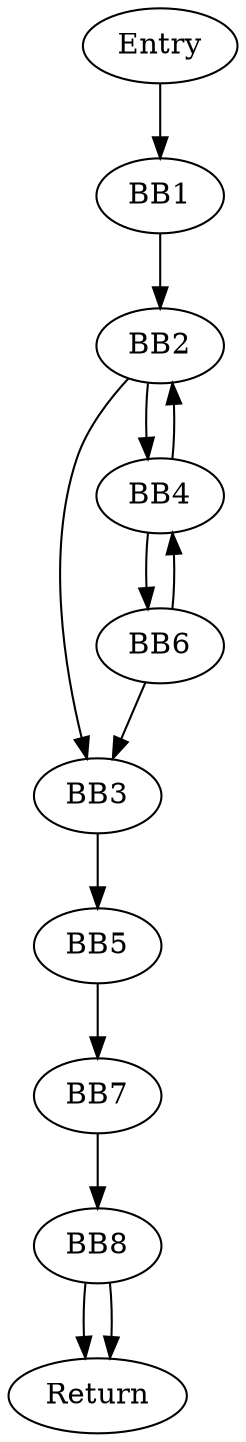 digraph CFG {
    rankdir=TB;

    // Define nodes
    node1 [label="Entry"];
    node2 [label="BB1"];
    node3 [label="BB2"];
    node4 [label="BB3"];
    node5 [label="BB4"];
    node6 [label="BB5"];
    node7 [label="BB6"];
    node8 [label="BB7"];
    node9 [label="BB8"];
    node10 [label="Return"];

    // Define edges
    node1 -> node2;   // Entry to BB1
    node2 -> node3;   // BB1 to BB2
    node3 -> node4;   // BB2 to BB3 (true branch)
    node3 -> node5;   // BB2 to BB6 (false branch)
    node4 -> node6;   // BB3 to BB4
    node5 -> node7;   // BB5 to BB6 (loop back)
    node6 -> node8;   // BB4 to BB7
    node7 -> node4;   // BB6 back to BB3 (loop)
    node8 -> node9;   // BB7 to BB8
    node9 -> node10;  // BB8 to Return
    node7 -> node5;   // BB6 to BB5 (loop condition)
    node5 -> node3;   // BB5 to BB2 (condition check)
    node9 -> node10;  // BB8 to Return
}